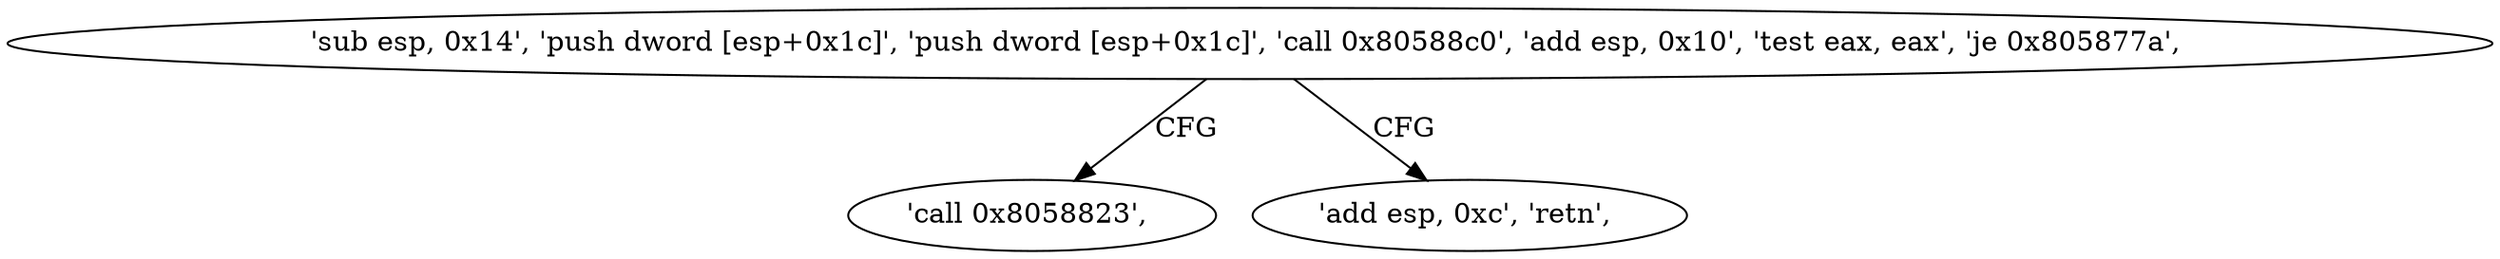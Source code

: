 digraph "func" {
"134580063" [label = "'sub esp, 0x14', 'push dword [esp+0x1c]', 'push dword [esp+0x1c]', 'call 0x80588c0', 'add esp, 0x10', 'test eax, eax', 'je 0x805877a', " ]
"134580090" [label = "'call 0x8058823', " ]
"134580086" [label = "'add esp, 0xc', 'retn', " ]
"134580063" -> "134580090" [ label = "CFG" ]
"134580063" -> "134580086" [ label = "CFG" ]
}
